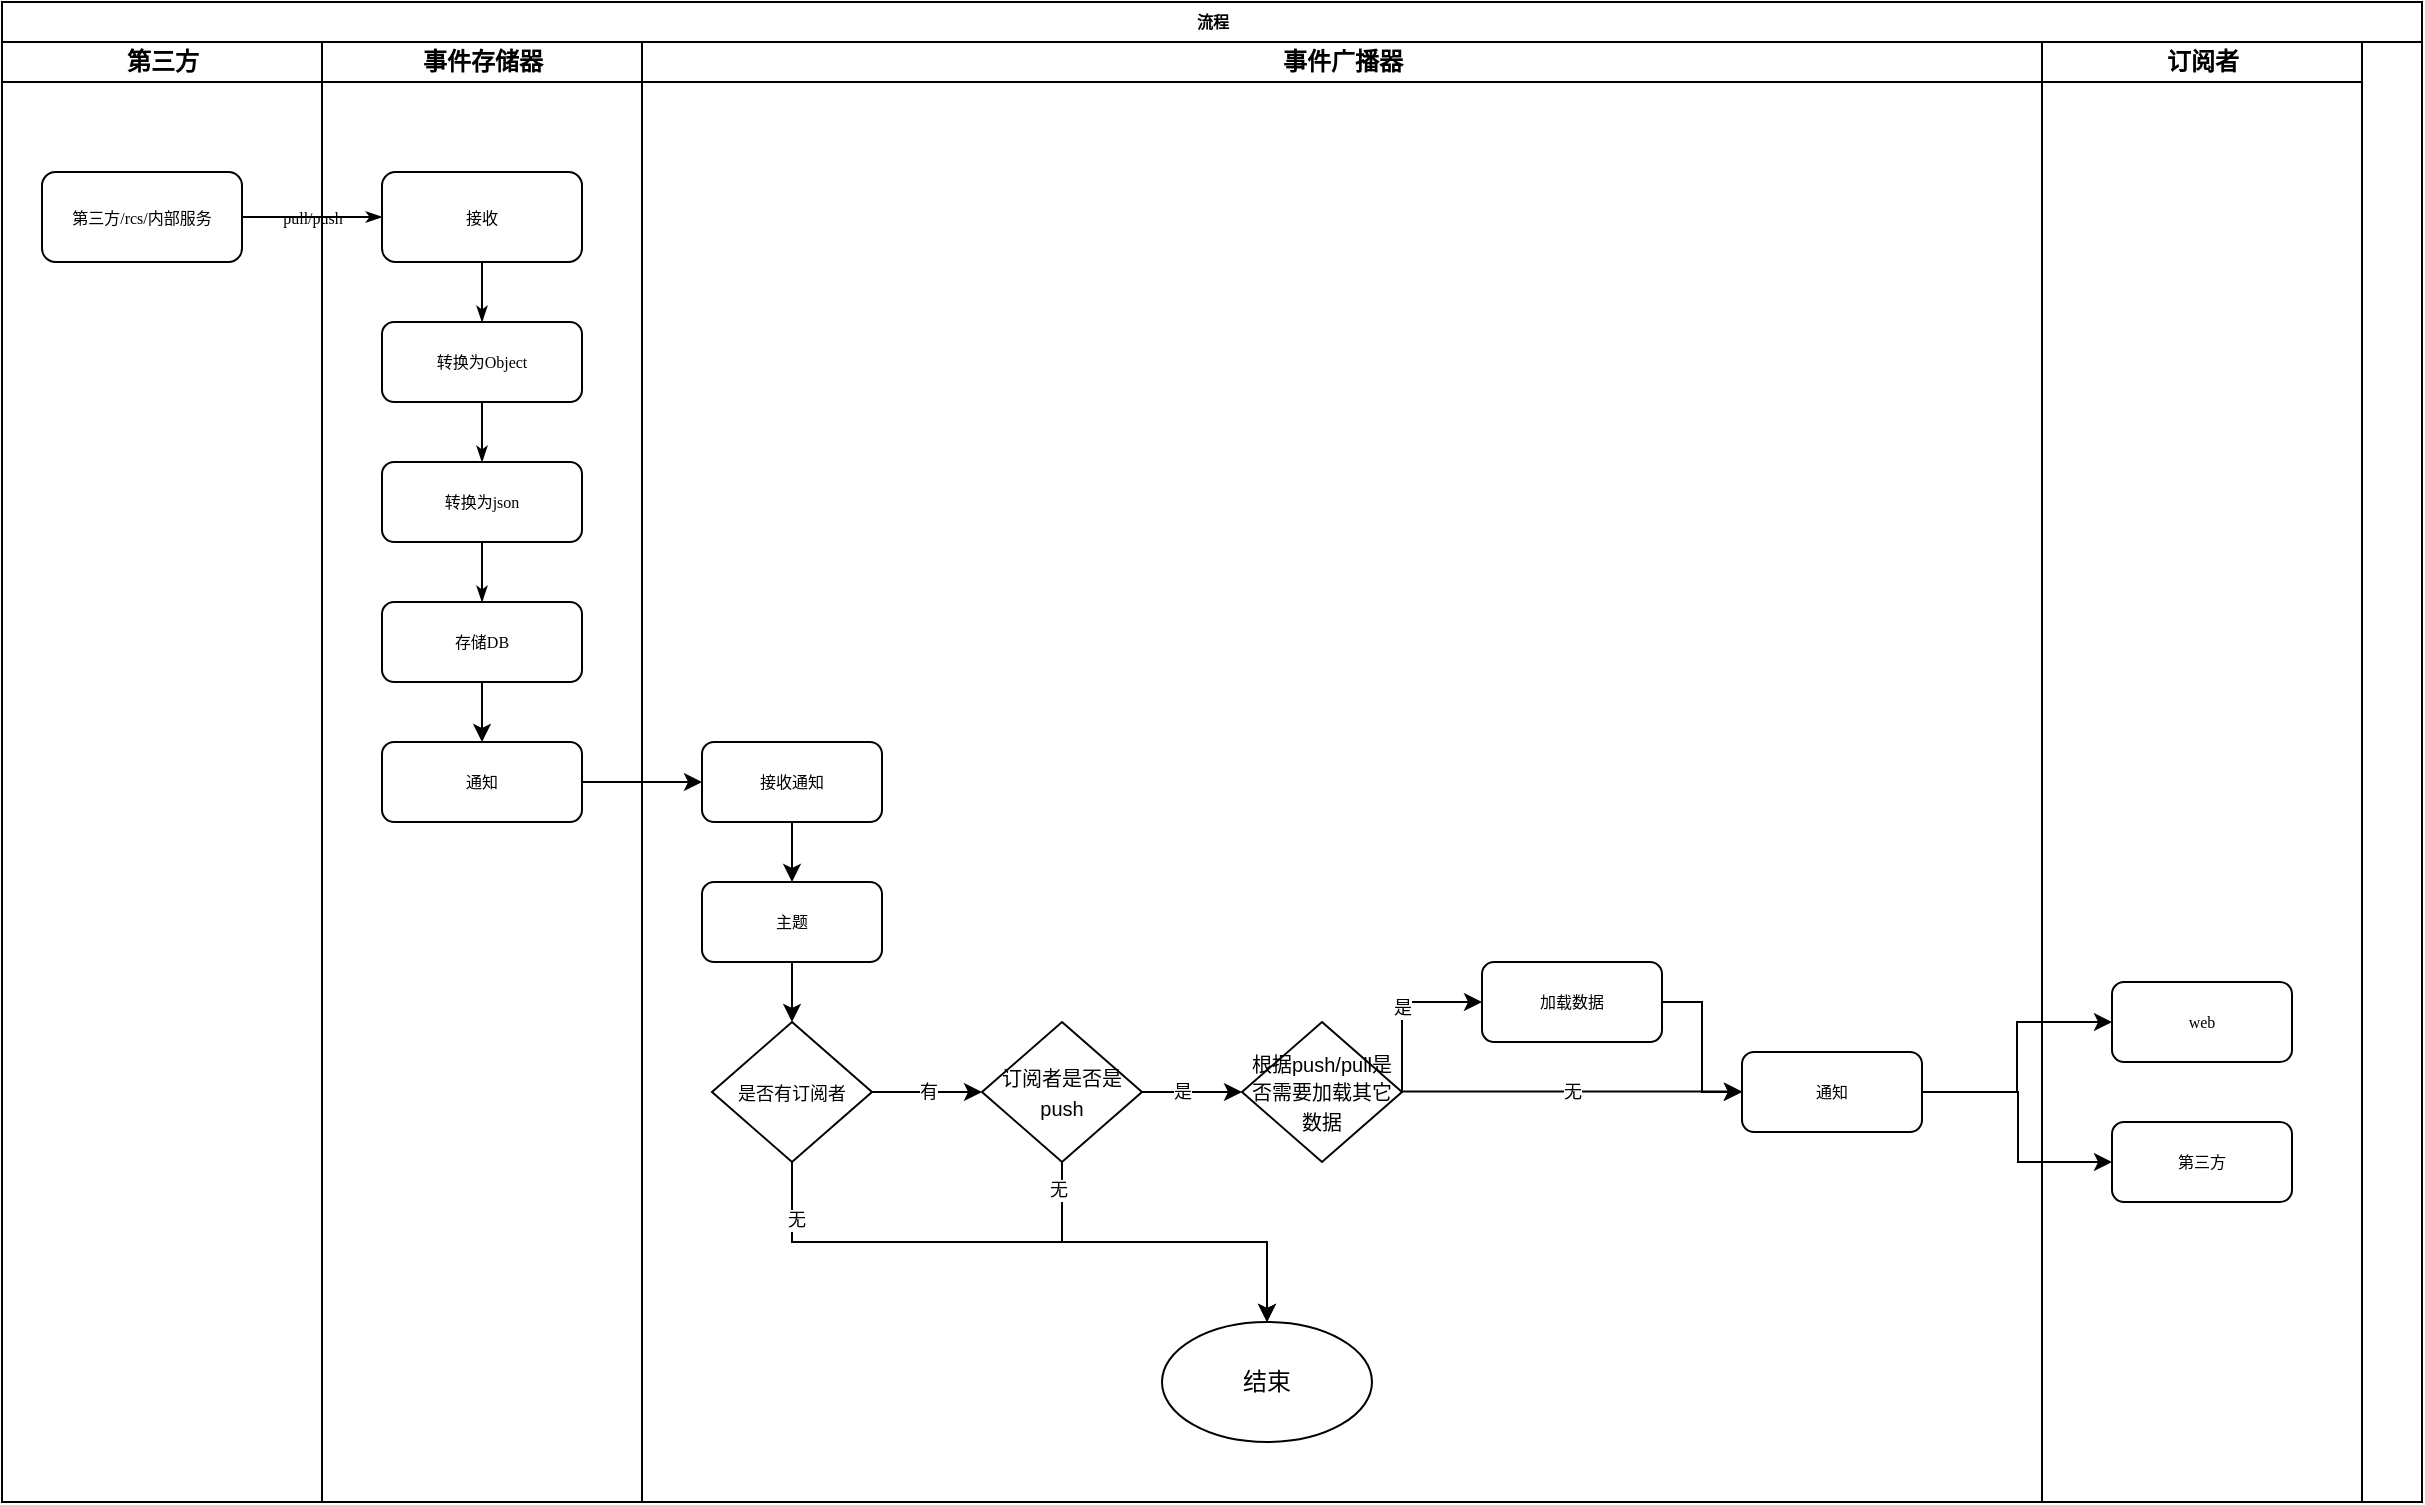 <mxfile version="15.9.6" type="github" pages="2">
  <diagram name="事件流程图" id="74e2e168-ea6b-b213-b513-2b3c1d86103e">
    <mxGraphModel dx="1913" dy="459" grid="1" gridSize="10" guides="1" tooltips="1" connect="1" arrows="1" fold="1" page="1" pageScale="1" pageWidth="1100" pageHeight="850" background="none" math="0" shadow="0">
      <root>
        <mxCell id="0" />
        <mxCell id="1" parent="0" />
        <mxCell id="77e6c97f196da883-1" value="流程" style="swimlane;html=1;childLayout=stackLayout;startSize=20;rounded=0;shadow=0;labelBackgroundColor=none;strokeWidth=1;fontFamily=Verdana;fontSize=8;align=center;" parent="1" vertex="1">
          <mxGeometry x="-240" y="40" width="1210" height="750" as="geometry" />
        </mxCell>
        <mxCell id="77e6c97f196da883-2" value="第三方" style="swimlane;html=1;startSize=20;" parent="77e6c97f196da883-1" vertex="1">
          <mxGeometry y="20" width="160" height="730" as="geometry" />
        </mxCell>
        <mxCell id="77e6c97f196da883-8" value="第三方/rcs/内部服务" style="rounded=1;whiteSpace=wrap;html=1;shadow=0;labelBackgroundColor=none;strokeWidth=1;fontFamily=Verdana;fontSize=8;align=center;glass=0;sketch=0;" parent="77e6c97f196da883-2" vertex="1">
          <mxGeometry x="20" y="65" width="100" height="45" as="geometry" />
        </mxCell>
        <mxCell id="77e6c97f196da883-26" value="pull/push" style="edgeStyle=orthogonalEdgeStyle;rounded=1;html=1;labelBackgroundColor=none;startArrow=none;startFill=0;startSize=5;endArrow=classicThin;endFill=1;endSize=5;jettySize=auto;orthogonalLoop=1;strokeWidth=1;fontFamily=Verdana;fontSize=8" parent="77e6c97f196da883-1" source="77e6c97f196da883-8" target="77e6c97f196da883-11" edge="1">
          <mxGeometry relative="1" as="geometry">
            <Array as="points">
              <mxPoint x="160" y="108" />
              <mxPoint x="160" y="108" />
            </Array>
          </mxGeometry>
        </mxCell>
        <mxCell id="77e6c97f196da883-3" value="事件存储器" style="swimlane;html=1;startSize=20;" parent="77e6c97f196da883-1" vertex="1">
          <mxGeometry x="160" y="20" width="160" height="730" as="geometry" />
        </mxCell>
        <mxCell id="77e6c97f196da883-11" value="接收" style="rounded=1;whiteSpace=wrap;html=1;shadow=0;labelBackgroundColor=none;strokeWidth=1;fontFamily=Verdana;fontSize=8;align=center;" parent="77e6c97f196da883-3" vertex="1">
          <mxGeometry x="30" y="65" width="100" height="45" as="geometry" />
        </mxCell>
        <mxCell id="77e6c97f196da883-9" value="转换为Object" style="rounded=1;whiteSpace=wrap;html=1;shadow=0;labelBackgroundColor=none;strokeWidth=1;fontFamily=Verdana;fontSize=8;align=center;" parent="77e6c97f196da883-3" vertex="1">
          <mxGeometry x="30" y="140" width="100" height="40" as="geometry" />
        </mxCell>
        <mxCell id="77e6c97f196da883-27" style="edgeStyle=orthogonalEdgeStyle;rounded=1;html=1;labelBackgroundColor=none;startArrow=none;startFill=0;startSize=5;endArrow=classicThin;endFill=1;endSize=5;jettySize=auto;orthogonalLoop=1;strokeWidth=1;fontFamily=Verdana;fontSize=8" parent="77e6c97f196da883-3" source="77e6c97f196da883-11" target="77e6c97f196da883-9" edge="1">
          <mxGeometry relative="1" as="geometry">
            <Array as="points">
              <mxPoint x="80" y="170" />
              <mxPoint x="80" y="170" />
            </Array>
          </mxGeometry>
        </mxCell>
        <mxCell id="77e6c97f196da883-12" value="转换为json" style="rounded=1;whiteSpace=wrap;html=1;shadow=0;labelBackgroundColor=none;strokeWidth=1;fontFamily=Verdana;fontSize=8;align=center;" parent="77e6c97f196da883-3" vertex="1">
          <mxGeometry x="30" y="210" width="100" height="40" as="geometry" />
        </mxCell>
        <mxCell id="77e6c97f196da883-28" style="edgeStyle=orthogonalEdgeStyle;rounded=1;html=1;labelBackgroundColor=none;startArrow=none;startFill=0;startSize=5;endArrow=classicThin;endFill=1;endSize=5;jettySize=auto;orthogonalLoop=1;strokeWidth=1;fontFamily=Verdana;fontSize=8" parent="77e6c97f196da883-3" source="77e6c97f196da883-9" target="77e6c97f196da883-12" edge="1">
          <mxGeometry relative="1" as="geometry" />
        </mxCell>
        <mxCell id="8WCsBVq4_sCp6lZoLzIq-9" style="edgeStyle=orthogonalEdgeStyle;rounded=0;comic=0;sketch=0;jumpStyle=none;orthogonalLoop=1;jettySize=auto;html=1;exitX=0.5;exitY=1;exitDx=0;exitDy=0;shadow=0;endFill=1;strokeColor=default;" edge="1" parent="77e6c97f196da883-3" source="8WCsBVq4_sCp6lZoLzIq-7" target="8WCsBVq4_sCp6lZoLzIq-8">
          <mxGeometry relative="1" as="geometry" />
        </mxCell>
        <mxCell id="8WCsBVq4_sCp6lZoLzIq-7" value="存储DB" style="rounded=1;whiteSpace=wrap;html=1;shadow=0;labelBackgroundColor=none;strokeWidth=1;fontFamily=Verdana;fontSize=8;align=center;" vertex="1" parent="77e6c97f196da883-3">
          <mxGeometry x="30" y="280" width="100" height="40" as="geometry" />
        </mxCell>
        <mxCell id="77e6c97f196da883-29" style="edgeStyle=orthogonalEdgeStyle;rounded=1;html=1;labelBackgroundColor=none;startArrow=none;startFill=0;startSize=5;endArrow=classicThin;endFill=1;endSize=5;jettySize=auto;orthogonalLoop=1;strokeWidth=1;fontFamily=Verdana;fontSize=8;entryX=0.5;entryY=0;entryDx=0;entryDy=0;" parent="77e6c97f196da883-3" source="77e6c97f196da883-12" target="8WCsBVq4_sCp6lZoLzIq-7" edge="1">
          <mxGeometry relative="1" as="geometry">
            <mxPoint x="240" y="240" as="targetPoint" />
          </mxGeometry>
        </mxCell>
        <mxCell id="8WCsBVq4_sCp6lZoLzIq-8" value="通知" style="rounded=1;whiteSpace=wrap;html=1;shadow=0;labelBackgroundColor=none;strokeWidth=1;fontFamily=Verdana;fontSize=8;align=center;" vertex="1" parent="77e6c97f196da883-3">
          <mxGeometry x="30" y="350" width="100" height="40" as="geometry" />
        </mxCell>
        <mxCell id="77e6c97f196da883-4" value="事件广播器" style="swimlane;html=1;startSize=20;" parent="77e6c97f196da883-1" vertex="1">
          <mxGeometry x="320" y="20" width="700" height="730" as="geometry" />
        </mxCell>
        <mxCell id="4r0qmbkX0xzxaI8w7b-z-2" style="edgeStyle=orthogonalEdgeStyle;rounded=0;comic=0;sketch=0;jumpStyle=none;orthogonalLoop=1;jettySize=auto;html=1;shadow=0;endFill=1;strokeColor=default;" edge="1" parent="77e6c97f196da883-4" source="77e6c97f196da883-15" target="4r0qmbkX0xzxaI8w7b-z-1">
          <mxGeometry relative="1" as="geometry" />
        </mxCell>
        <mxCell id="77e6c97f196da883-15" value="接收通知" style="rounded=1;whiteSpace=wrap;html=1;shadow=0;labelBackgroundColor=none;strokeWidth=1;fontFamily=Verdana;fontSize=8;align=center;" parent="77e6c97f196da883-4" vertex="1">
          <mxGeometry x="30" y="350" width="90" height="40" as="geometry" />
        </mxCell>
        <mxCell id="4r0qmbkX0xzxaI8w7b-z-5" style="edgeStyle=orthogonalEdgeStyle;rounded=0;comic=0;sketch=0;jumpStyle=none;orthogonalLoop=1;jettySize=auto;html=1;exitX=0.5;exitY=1;exitDx=0;exitDy=0;entryX=0.5;entryY=0;entryDx=0;entryDy=0;shadow=0;endFill=1;strokeColor=default;" edge="1" parent="77e6c97f196da883-4" source="4r0qmbkX0xzxaI8w7b-z-1" target="4r0qmbkX0xzxaI8w7b-z-3">
          <mxGeometry relative="1" as="geometry" />
        </mxCell>
        <mxCell id="4r0qmbkX0xzxaI8w7b-z-1" value="主题" style="rounded=1;whiteSpace=wrap;html=1;shadow=0;labelBackgroundColor=none;strokeWidth=1;fontFamily=Verdana;fontSize=8;align=center;" vertex="1" parent="77e6c97f196da883-4">
          <mxGeometry x="30" y="420" width="90" height="40" as="geometry" />
        </mxCell>
        <mxCell id="4r0qmbkX0xzxaI8w7b-z-37" style="edgeStyle=orthogonalEdgeStyle;rounded=0;comic=0;sketch=0;jumpStyle=none;orthogonalLoop=1;jettySize=auto;html=1;exitX=0.5;exitY=1;exitDx=0;exitDy=0;shadow=0;fontSize=9;endFill=1;strokeColor=default;" edge="1" parent="77e6c97f196da883-4" source="4r0qmbkX0xzxaI8w7b-z-3" target="4r0qmbkX0xzxaI8w7b-z-31">
          <mxGeometry relative="1" as="geometry" />
        </mxCell>
        <mxCell id="4r0qmbkX0xzxaI8w7b-z-41" value="无" style="edgeLabel;html=1;align=center;verticalAlign=middle;resizable=0;points=[];fontSize=9;" vertex="1" connectable="0" parent="4r0qmbkX0xzxaI8w7b-z-37">
          <mxGeometry x="-0.821" y="2" relative="1" as="geometry">
            <mxPoint as="offset" />
          </mxGeometry>
        </mxCell>
        <mxCell id="4r0qmbkX0xzxaI8w7b-z-3" value="&lt;font style=&quot;font-size: 9px&quot;&gt;是否有订阅者&lt;/font&gt;" style="rhombus;whiteSpace=wrap;html=1;rounded=0;shadow=0;glass=0;sketch=0;" vertex="1" parent="77e6c97f196da883-4">
          <mxGeometry x="35" y="490" width="80" height="70" as="geometry" />
        </mxCell>
        <mxCell id="4r0qmbkX0xzxaI8w7b-z-31" value="结束" style="ellipse;whiteSpace=wrap;html=1;rounded=0;shadow=0;glass=0;sketch=0;" vertex="1" parent="77e6c97f196da883-4">
          <mxGeometry x="260" y="640" width="105" height="60" as="geometry" />
        </mxCell>
        <mxCell id="4r0qmbkX0xzxaI8w7b-z-39" style="edgeStyle=orthogonalEdgeStyle;rounded=0;comic=0;sketch=0;jumpStyle=none;orthogonalLoop=1;jettySize=auto;html=1;exitX=0.5;exitY=1;exitDx=0;exitDy=0;entryX=0.5;entryY=0;entryDx=0;entryDy=0;shadow=0;fontSize=9;endFill=1;strokeColor=default;" edge="1" parent="77e6c97f196da883-4" source="4r0qmbkX0xzxaI8w7b-z-33" target="4r0qmbkX0xzxaI8w7b-z-31">
          <mxGeometry relative="1" as="geometry" />
        </mxCell>
        <mxCell id="4r0qmbkX0xzxaI8w7b-z-40" value="无" style="edgeLabel;html=1;align=center;verticalAlign=middle;resizable=0;points=[];fontSize=9;" vertex="1" connectable="0" parent="4r0qmbkX0xzxaI8w7b-z-39">
          <mxGeometry x="-0.845" y="-2" relative="1" as="geometry">
            <mxPoint as="offset" />
          </mxGeometry>
        </mxCell>
        <mxCell id="4r0qmbkX0xzxaI8w7b-z-45" value="是" style="edgeStyle=orthogonalEdgeStyle;rounded=0;comic=0;sketch=0;jumpStyle=none;orthogonalLoop=1;jettySize=auto;html=1;exitX=1;exitY=0.5;exitDx=0;exitDy=0;entryX=0;entryY=0.5;entryDx=0;entryDy=0;shadow=0;fontSize=9;endFill=1;strokeColor=default;" edge="1" parent="77e6c97f196da883-4" source="4r0qmbkX0xzxaI8w7b-z-33">
          <mxGeometry x="-0.2" relative="1" as="geometry">
            <mxPoint x="300" y="525" as="targetPoint" />
            <Array as="points">
              <mxPoint x="280" y="525" />
              <mxPoint x="280" y="525" />
            </Array>
            <mxPoint as="offset" />
          </mxGeometry>
        </mxCell>
        <mxCell id="4r0qmbkX0xzxaI8w7b-z-33" value="&lt;font size=&quot;1&quot;&gt;订阅者是否是push&lt;/font&gt;" style="rhombus;whiteSpace=wrap;html=1;rounded=0;shadow=0;glass=0;sketch=0;" vertex="1" parent="77e6c97f196da883-4">
          <mxGeometry x="170" y="490" width="80" height="70" as="geometry" />
        </mxCell>
        <mxCell id="4r0qmbkX0xzxaI8w7b-z-34" value="有" style="edgeStyle=orthogonalEdgeStyle;rounded=0;comic=0;sketch=0;jumpStyle=none;orthogonalLoop=1;jettySize=auto;html=1;shadow=0;fontSize=9;endFill=1;strokeColor=default;" edge="1" parent="77e6c97f196da883-4" source="4r0qmbkX0xzxaI8w7b-z-3" target="4r0qmbkX0xzxaI8w7b-z-33">
          <mxGeometry relative="1" as="geometry" />
        </mxCell>
        <mxCell id="4r0qmbkX0xzxaI8w7b-z-51" value="是" style="edgeStyle=orthogonalEdgeStyle;rounded=0;comic=0;sketch=0;jumpStyle=none;orthogonalLoop=1;jettySize=auto;html=1;exitX=1;exitY=0.5;exitDx=0;exitDy=0;entryX=0;entryY=0.5;entryDx=0;entryDy=0;shadow=0;fontSize=9;endFill=1;strokeColor=default;" edge="1" parent="77e6c97f196da883-4" source="4r0qmbkX0xzxaI8w7b-z-47" target="4r0qmbkX0xzxaI8w7b-z-50">
          <mxGeometry relative="1" as="geometry">
            <Array as="points">
              <mxPoint x="380" y="480" />
            </Array>
          </mxGeometry>
        </mxCell>
        <mxCell id="4r0qmbkX0xzxaI8w7b-z-47" value="&lt;font size=&quot;1&quot;&gt;根据push/pull是否需要加载其它数据&lt;/font&gt;" style="rhombus;whiteSpace=wrap;html=1;rounded=0;shadow=0;glass=0;sketch=0;" vertex="1" parent="77e6c97f196da883-4">
          <mxGeometry x="300" y="490" width="80" height="70" as="geometry" />
        </mxCell>
        <mxCell id="4r0qmbkX0xzxaI8w7b-z-54" style="edgeStyle=orthogonalEdgeStyle;rounded=0;comic=0;sketch=0;jumpStyle=none;orthogonalLoop=1;jettySize=auto;html=1;exitX=1;exitY=0.5;exitDx=0;exitDy=0;entryX=0;entryY=0.5;entryDx=0;entryDy=0;shadow=0;fontSize=9;endFill=1;strokeColor=default;" edge="1" parent="77e6c97f196da883-4" source="4r0qmbkX0xzxaI8w7b-z-50" target="4r0qmbkX0xzxaI8w7b-z-53">
          <mxGeometry relative="1" as="geometry">
            <Array as="points">
              <mxPoint x="530" y="480" />
              <mxPoint x="530" y="525" />
            </Array>
          </mxGeometry>
        </mxCell>
        <mxCell id="4r0qmbkX0xzxaI8w7b-z-50" value="加载数据" style="rounded=1;whiteSpace=wrap;html=1;shadow=0;labelBackgroundColor=none;strokeWidth=1;fontFamily=Verdana;fontSize=8;align=center;" vertex="1" parent="77e6c97f196da883-4">
          <mxGeometry x="420" y="460" width="90" height="40" as="geometry" />
        </mxCell>
        <mxCell id="4r0qmbkX0xzxaI8w7b-z-53" value="通知" style="rounded=1;whiteSpace=wrap;html=1;shadow=0;labelBackgroundColor=none;strokeWidth=1;fontFamily=Verdana;fontSize=8;align=center;" vertex="1" parent="77e6c97f196da883-4">
          <mxGeometry x="550" y="505" width="90" height="40" as="geometry" />
        </mxCell>
        <mxCell id="4r0qmbkX0xzxaI8w7b-z-55" style="edgeStyle=orthogonalEdgeStyle;rounded=0;comic=0;sketch=0;jumpStyle=none;orthogonalLoop=1;jettySize=auto;html=1;entryX=0;entryY=0.5;entryDx=0;entryDy=0;shadow=0;fontSize=9;endFill=1;strokeColor=default;" edge="1" parent="77e6c97f196da883-4">
          <mxGeometry relative="1" as="geometry">
            <mxPoint x="380" y="524.71" as="sourcePoint" />
            <mxPoint x="550" y="524.71" as="targetPoint" />
            <Array as="points">
              <mxPoint x="460" y="524.71" />
              <mxPoint x="460" y="524.71" />
            </Array>
          </mxGeometry>
        </mxCell>
        <mxCell id="4r0qmbkX0xzxaI8w7b-z-57" value="无" style="edgeLabel;html=1;align=center;verticalAlign=middle;resizable=0;points=[];fontSize=9;" vertex="1" connectable="0" parent="4r0qmbkX0xzxaI8w7b-z-55">
          <mxGeometry x="0.141" y="2" relative="1" as="geometry">
            <mxPoint x="-12" y="2" as="offset" />
          </mxGeometry>
        </mxCell>
        <mxCell id="77e6c97f196da883-5" value="订阅者" style="swimlane;html=1;startSize=20;" parent="77e6c97f196da883-1" vertex="1">
          <mxGeometry x="1020" y="20" width="160" height="730" as="geometry" />
        </mxCell>
        <mxCell id="4r0qmbkX0xzxaI8w7b-z-58" value="web" style="rounded=1;whiteSpace=wrap;html=1;shadow=0;labelBackgroundColor=none;strokeWidth=1;fontFamily=Verdana;fontSize=8;align=center;" vertex="1" parent="77e6c97f196da883-5">
          <mxGeometry x="35" y="470" width="90" height="40" as="geometry" />
        </mxCell>
        <mxCell id="4r0qmbkX0xzxaI8w7b-z-59" value="第三方" style="rounded=1;whiteSpace=wrap;html=1;shadow=0;labelBackgroundColor=none;strokeWidth=1;fontFamily=Verdana;fontSize=8;align=center;" vertex="1" parent="77e6c97f196da883-5">
          <mxGeometry x="35" y="540" width="90" height="40" as="geometry" />
        </mxCell>
        <mxCell id="8WCsBVq4_sCp6lZoLzIq-10" style="edgeStyle=orthogonalEdgeStyle;rounded=0;comic=0;sketch=0;jumpStyle=none;orthogonalLoop=1;jettySize=auto;html=1;exitX=1;exitY=0.5;exitDx=0;exitDy=0;entryX=0;entryY=0.5;entryDx=0;entryDy=0;shadow=0;endFill=1;strokeColor=default;" edge="1" parent="77e6c97f196da883-1" source="8WCsBVq4_sCp6lZoLzIq-8" target="77e6c97f196da883-15">
          <mxGeometry relative="1" as="geometry" />
        </mxCell>
        <mxCell id="4r0qmbkX0xzxaI8w7b-z-61" style="edgeStyle=orthogonalEdgeStyle;rounded=0;comic=0;sketch=0;jumpStyle=none;orthogonalLoop=1;jettySize=auto;html=1;exitX=1;exitY=0.5;exitDx=0;exitDy=0;shadow=0;fontSize=9;endFill=1;strokeColor=default;" edge="1" parent="77e6c97f196da883-1" source="4r0qmbkX0xzxaI8w7b-z-53" target="4r0qmbkX0xzxaI8w7b-z-58">
          <mxGeometry relative="1" as="geometry" />
        </mxCell>
        <mxCell id="4r0qmbkX0xzxaI8w7b-z-62" style="edgeStyle=orthogonalEdgeStyle;rounded=0;comic=0;sketch=0;jumpStyle=none;orthogonalLoop=1;jettySize=auto;html=1;shadow=0;fontSize=9;endFill=1;strokeColor=default;" edge="1" parent="77e6c97f196da883-1" source="4r0qmbkX0xzxaI8w7b-z-53">
          <mxGeometry relative="1" as="geometry">
            <mxPoint x="1055" y="580" as="targetPoint" />
            <Array as="points">
              <mxPoint x="1008" y="545" />
              <mxPoint x="1008" y="580" />
              <mxPoint x="1055" y="580" />
            </Array>
          </mxGeometry>
        </mxCell>
      </root>
    </mxGraphModel>
  </diagram>
  <diagram id="b4iiF9LHrF1yB3clqax-" name="事件架构图">
    <mxGraphModel dx="813" dy="459" grid="1" gridSize="10" guides="1" tooltips="1" connect="1" arrows="1" fold="1" page="1" pageScale="1" pageWidth="827" pageHeight="1169" math="0" shadow="0">
      <root>
        <mxCell id="Z_moVL6y3I9Pr-T9jaPE-0" />
        <mxCell id="Z_moVL6y3I9Pr-T9jaPE-1" parent="Z_moVL6y3I9Pr-T9jaPE-0" />
        <mxCell id="Z_moVL6y3I9Pr-T9jaPE-36" value="" style="edgeStyle=orthogonalEdgeStyle;shape=flexArrow;rounded=0;orthogonalLoop=1;jettySize=auto;html=1;" edge="1" parent="Z_moVL6y3I9Pr-T9jaPE-1" source="Z_moVL6y3I9Pr-T9jaPE-30" target="Z_moVL6y3I9Pr-T9jaPE-35">
          <mxGeometry relative="1" as="geometry">
            <Array as="points">
              <mxPoint x="100" y="180" />
              <mxPoint x="100" y="180" />
            </Array>
          </mxGeometry>
        </mxCell>
        <mxCell id="Z_moVL6y3I9Pr-T9jaPE-45" value="push" style="edgeLabel;html=1;align=center;verticalAlign=middle;resizable=0;points=[];" vertex="1" connectable="0" parent="Z_moVL6y3I9Pr-T9jaPE-36">
          <mxGeometry x="-0.24" y="-1" relative="1" as="geometry">
            <mxPoint as="offset" />
          </mxGeometry>
        </mxCell>
        <mxCell id="Z_moVL6y3I9Pr-T9jaPE-30" value="内部其它系统/第三方" style="rounded=0;whiteSpace=wrap;html=1;" vertex="1" parent="Z_moVL6y3I9Pr-T9jaPE-1">
          <mxGeometry x="50" y="110" width="220" height="40" as="geometry" />
        </mxCell>
        <mxCell id="Z_moVL6y3I9Pr-T9jaPE-35" value="事件存储器" style="whiteSpace=wrap;html=1;rounded=0;verticalAlign=top;labelPosition=center;verticalLabelPosition=bottom;align=center;" vertex="1" parent="Z_moVL6y3I9Pr-T9jaPE-1">
          <mxGeometry x="50" y="200" width="220" height="220" as="geometry" />
        </mxCell>
        <mxCell id="Z_moVL6y3I9Pr-T9jaPE-42" value="" style="edgeStyle=orthogonalEdgeStyle;shape=flexArrow;rounded=0;orthogonalLoop=1;jettySize=auto;html=1;" edge="1" parent="Z_moVL6y3I9Pr-T9jaPE-1" source="Z_moVL6y3I9Pr-T9jaPE-30" target="Z_moVL6y3I9Pr-T9jaPE-35">
          <mxGeometry relative="1" as="geometry">
            <mxPoint x="100.029" y="150" as="sourcePoint" />
            <mxPoint x="100.029" y="200" as="targetPoint" />
            <Array as="points">
              <mxPoint x="210" y="180" />
              <mxPoint x="210" y="180" />
            </Array>
          </mxGeometry>
        </mxCell>
        <mxCell id="Z_moVL6y3I9Pr-T9jaPE-44" value="pull&lt;br&gt;" style="edgeLabel;html=1;align=center;verticalAlign=middle;resizable=0;points=[];" vertex="1" connectable="0" parent="Z_moVL6y3I9Pr-T9jaPE-42">
          <mxGeometry x="-0.286" relative="1" as="geometry">
            <mxPoint as="offset" />
          </mxGeometry>
        </mxCell>
        <mxCell id="Z_moVL6y3I9Pr-T9jaPE-55" style="edgeStyle=orthogonalEdgeStyle;rounded=0;orthogonalLoop=1;jettySize=auto;html=1;" edge="1" parent="Z_moVL6y3I9Pr-T9jaPE-1" source="Z_moVL6y3I9Pr-T9jaPE-46" target="Z_moVL6y3I9Pr-T9jaPE-52">
          <mxGeometry relative="1" as="geometry" />
        </mxCell>
        <mxCell id="Z_moVL6y3I9Pr-T9jaPE-46" value="数据处理" style="rounded=0;whiteSpace=wrap;html=1;" vertex="1" parent="Z_moVL6y3I9Pr-T9jaPE-1">
          <mxGeometry x="125" y="210" width="70" height="40" as="geometry" />
        </mxCell>
        <mxCell id="Z_moVL6y3I9Pr-T9jaPE-56" style="edgeStyle=orthogonalEdgeStyle;rounded=0;orthogonalLoop=1;jettySize=auto;html=1;exitX=0.5;exitY=1;exitDx=0;exitDy=0;entryX=0.5;entryY=0;entryDx=0;entryDy=0;" edge="1" parent="Z_moVL6y3I9Pr-T9jaPE-1" source="Z_moVL6y3I9Pr-T9jaPE-52" target="Z_moVL6y3I9Pr-T9jaPE-54">
          <mxGeometry relative="1" as="geometry" />
        </mxCell>
        <mxCell id="Z_moVL6y3I9Pr-T9jaPE-52" value="存储DB" style="rounded=0;whiteSpace=wrap;html=1;" vertex="1" parent="Z_moVL6y3I9Pr-T9jaPE-1">
          <mxGeometry x="125" y="280" width="70" height="40" as="geometry" />
        </mxCell>
        <mxCell id="Z_moVL6y3I9Pr-T9jaPE-71" style="edgeStyle=orthogonalEdgeStyle;shape=flexArrow;rounded=0;comic=0;sketch=0;jumpStyle=none;orthogonalLoop=1;jettySize=auto;html=1;exitX=1;exitY=0.5;exitDx=0;exitDy=0;entryX=0.5;entryY=0;entryDx=0;entryDy=0;shadow=0;endFill=1;strokeColor=default;" edge="1" parent="Z_moVL6y3I9Pr-T9jaPE-1" source="Z_moVL6y3I9Pr-T9jaPE-54" target="Z_moVL6y3I9Pr-T9jaPE-57">
          <mxGeometry relative="1" as="geometry" />
        </mxCell>
        <mxCell id="Z_moVL6y3I9Pr-T9jaPE-72" value="通知" style="edgeLabel;html=1;align=center;verticalAlign=middle;resizable=0;points=[];" vertex="1" connectable="0" parent="Z_moVL6y3I9Pr-T9jaPE-71">
          <mxGeometry x="0.317" y="1" relative="1" as="geometry">
            <mxPoint as="offset" />
          </mxGeometry>
        </mxCell>
        <mxCell id="Z_moVL6y3I9Pr-T9jaPE-54" value="通知主题" style="rounded=0;whiteSpace=wrap;html=1;" vertex="1" parent="Z_moVL6y3I9Pr-T9jaPE-1">
          <mxGeometry x="125" y="350" width="70" height="40" as="geometry" />
        </mxCell>
        <mxCell id="Z_moVL6y3I9Pr-T9jaPE-67" style="edgeStyle=orthogonalEdgeStyle;rounded=0;sketch=0;jumpStyle=none;orthogonalLoop=1;jettySize=auto;html=1;exitX=0.5;exitY=0;exitDx=0;exitDy=0;entryX=0.5;entryY=0;entryDx=0;entryDy=0;shadow=0;" edge="1" parent="Z_moVL6y3I9Pr-T9jaPE-1" source="Z_moVL6y3I9Pr-T9jaPE-57" target="Z_moVL6y3I9Pr-T9jaPE-58">
          <mxGeometry relative="1" as="geometry" />
        </mxCell>
        <mxCell id="Z_moVL6y3I9Pr-T9jaPE-68" style="edgeStyle=orthogonalEdgeStyle;rounded=0;sketch=0;jumpStyle=none;orthogonalLoop=1;jettySize=auto;html=1;exitX=0.5;exitY=0;exitDx=0;exitDy=0;entryX=0.5;entryY=0;entryDx=0;entryDy=0;shadow=0;" edge="1" parent="Z_moVL6y3I9Pr-T9jaPE-1" source="Z_moVL6y3I9Pr-T9jaPE-57" target="Z_moVL6y3I9Pr-T9jaPE-58">
          <mxGeometry relative="1" as="geometry" />
        </mxCell>
        <mxCell id="Z_moVL6y3I9Pr-T9jaPE-79" style="edgeStyle=orthogonalEdgeStyle;rounded=0;comic=0;sketch=0;jumpStyle=none;orthogonalLoop=1;jettySize=auto;html=1;exitX=0.25;exitY=1;exitDx=0;exitDy=0;entryX=0.5;entryY=0;entryDx=0;entryDy=0;shadow=0;endFill=1;strokeColor=default;" edge="1" parent="Z_moVL6y3I9Pr-T9jaPE-1" source="Z_moVL6y3I9Pr-T9jaPE-57" target="Z_moVL6y3I9Pr-T9jaPE-76">
          <mxGeometry relative="1" as="geometry">
            <Array as="points">
              <mxPoint x="345" y="650" />
            </Array>
          </mxGeometry>
        </mxCell>
        <mxCell id="Z_moVL6y3I9Pr-T9jaPE-80" style="edgeStyle=orthogonalEdgeStyle;rounded=0;comic=0;sketch=0;jumpStyle=none;orthogonalLoop=1;jettySize=auto;html=1;entryX=0.5;entryY=0;entryDx=0;entryDy=0;shadow=0;endFill=1;strokeColor=default;" edge="1" parent="Z_moVL6y3I9Pr-T9jaPE-1" source="Z_moVL6y3I9Pr-T9jaPE-57" target="Z_moVL6y3I9Pr-T9jaPE-77">
          <mxGeometry relative="1" as="geometry" />
        </mxCell>
        <mxCell id="Z_moVL6y3I9Pr-T9jaPE-81" style="edgeStyle=orthogonalEdgeStyle;rounded=0;comic=0;sketch=0;jumpStyle=none;orthogonalLoop=1;jettySize=auto;html=1;exitX=0.75;exitY=1;exitDx=0;exitDy=0;shadow=0;endFill=1;strokeColor=default;" edge="1" parent="Z_moVL6y3I9Pr-T9jaPE-1" source="Z_moVL6y3I9Pr-T9jaPE-57" target="Z_moVL6y3I9Pr-T9jaPE-78">
          <mxGeometry relative="1" as="geometry">
            <Array as="points">
              <mxPoint x="535" y="650" />
            </Array>
          </mxGeometry>
        </mxCell>
        <mxCell id="Z_moVL6y3I9Pr-T9jaPE-57" value="事件广播器" style="rounded=0;whiteSpace=wrap;html=1;verticalAlign=middle;labelPosition=right;verticalLabelPosition=middle;align=left;" vertex="1" parent="Z_moVL6y3I9Pr-T9jaPE-1">
          <mxGeometry x="320" y="420" width="240" height="230" as="geometry" />
        </mxCell>
        <mxCell id="Z_moVL6y3I9Pr-T9jaPE-73" style="edgeStyle=orthogonalEdgeStyle;rounded=0;comic=0;sketch=0;jumpStyle=none;orthogonalLoop=1;jettySize=auto;html=1;entryX=0.5;entryY=0;entryDx=0;entryDy=0;shadow=0;endFill=1;strokeColor=default;" edge="1" parent="Z_moVL6y3I9Pr-T9jaPE-1" source="Z_moVL6y3I9Pr-T9jaPE-58" target="Z_moVL6y3I9Pr-T9jaPE-63">
          <mxGeometry relative="1" as="geometry" />
        </mxCell>
        <mxCell id="Z_moVL6y3I9Pr-T9jaPE-58" value="主题" style="rounded=0;whiteSpace=wrap;html=1;" vertex="1" parent="Z_moVL6y3I9Pr-T9jaPE-1">
          <mxGeometry x="405" y="440" width="70" height="40" as="geometry" />
        </mxCell>
        <mxCell id="Z_moVL6y3I9Pr-T9jaPE-74" style="edgeStyle=orthogonalEdgeStyle;rounded=0;comic=0;sketch=0;jumpStyle=none;orthogonalLoop=1;jettySize=auto;html=1;exitX=0.5;exitY=1;exitDx=0;exitDy=0;shadow=0;endFill=1;strokeColor=default;" edge="1" parent="Z_moVL6y3I9Pr-T9jaPE-1" source="Z_moVL6y3I9Pr-T9jaPE-63" target="Z_moVL6y3I9Pr-T9jaPE-64">
          <mxGeometry relative="1" as="geometry" />
        </mxCell>
        <mxCell id="Z_moVL6y3I9Pr-T9jaPE-63" value="加载" style="rounded=0;whiteSpace=wrap;html=1;" vertex="1" parent="Z_moVL6y3I9Pr-T9jaPE-1">
          <mxGeometry x="405" y="510" width="70" height="40" as="geometry" />
        </mxCell>
        <mxCell id="Z_moVL6y3I9Pr-T9jaPE-64" value="传播" style="rounded=0;whiteSpace=wrap;html=1;" vertex="1" parent="Z_moVL6y3I9Pr-T9jaPE-1">
          <mxGeometry x="405" y="580" width="70" height="40" as="geometry" />
        </mxCell>
        <mxCell id="Z_moVL6y3I9Pr-T9jaPE-76" value="web" style="ellipse;whiteSpace=wrap;html=1;aspect=fixed;" vertex="1" parent="Z_moVL6y3I9Pr-T9jaPE-1">
          <mxGeometry x="320" y="680" width="50" height="50" as="geometry" />
        </mxCell>
        <mxCell id="Z_moVL6y3I9Pr-T9jaPE-77" value="pda" style="ellipse;whiteSpace=wrap;html=1;aspect=fixed;" vertex="1" parent="Z_moVL6y3I9Pr-T9jaPE-1">
          <mxGeometry x="415" y="680" width="50" height="50" as="geometry" />
        </mxCell>
        <mxCell id="Z_moVL6y3I9Pr-T9jaPE-78" value="其它" style="ellipse;whiteSpace=wrap;html=1;aspect=fixed;" vertex="1" parent="Z_moVL6y3I9Pr-T9jaPE-1">
          <mxGeometry x="510" y="680" width="50" height="50" as="geometry" />
        </mxCell>
      </root>
    </mxGraphModel>
  </diagram>
</mxfile>
